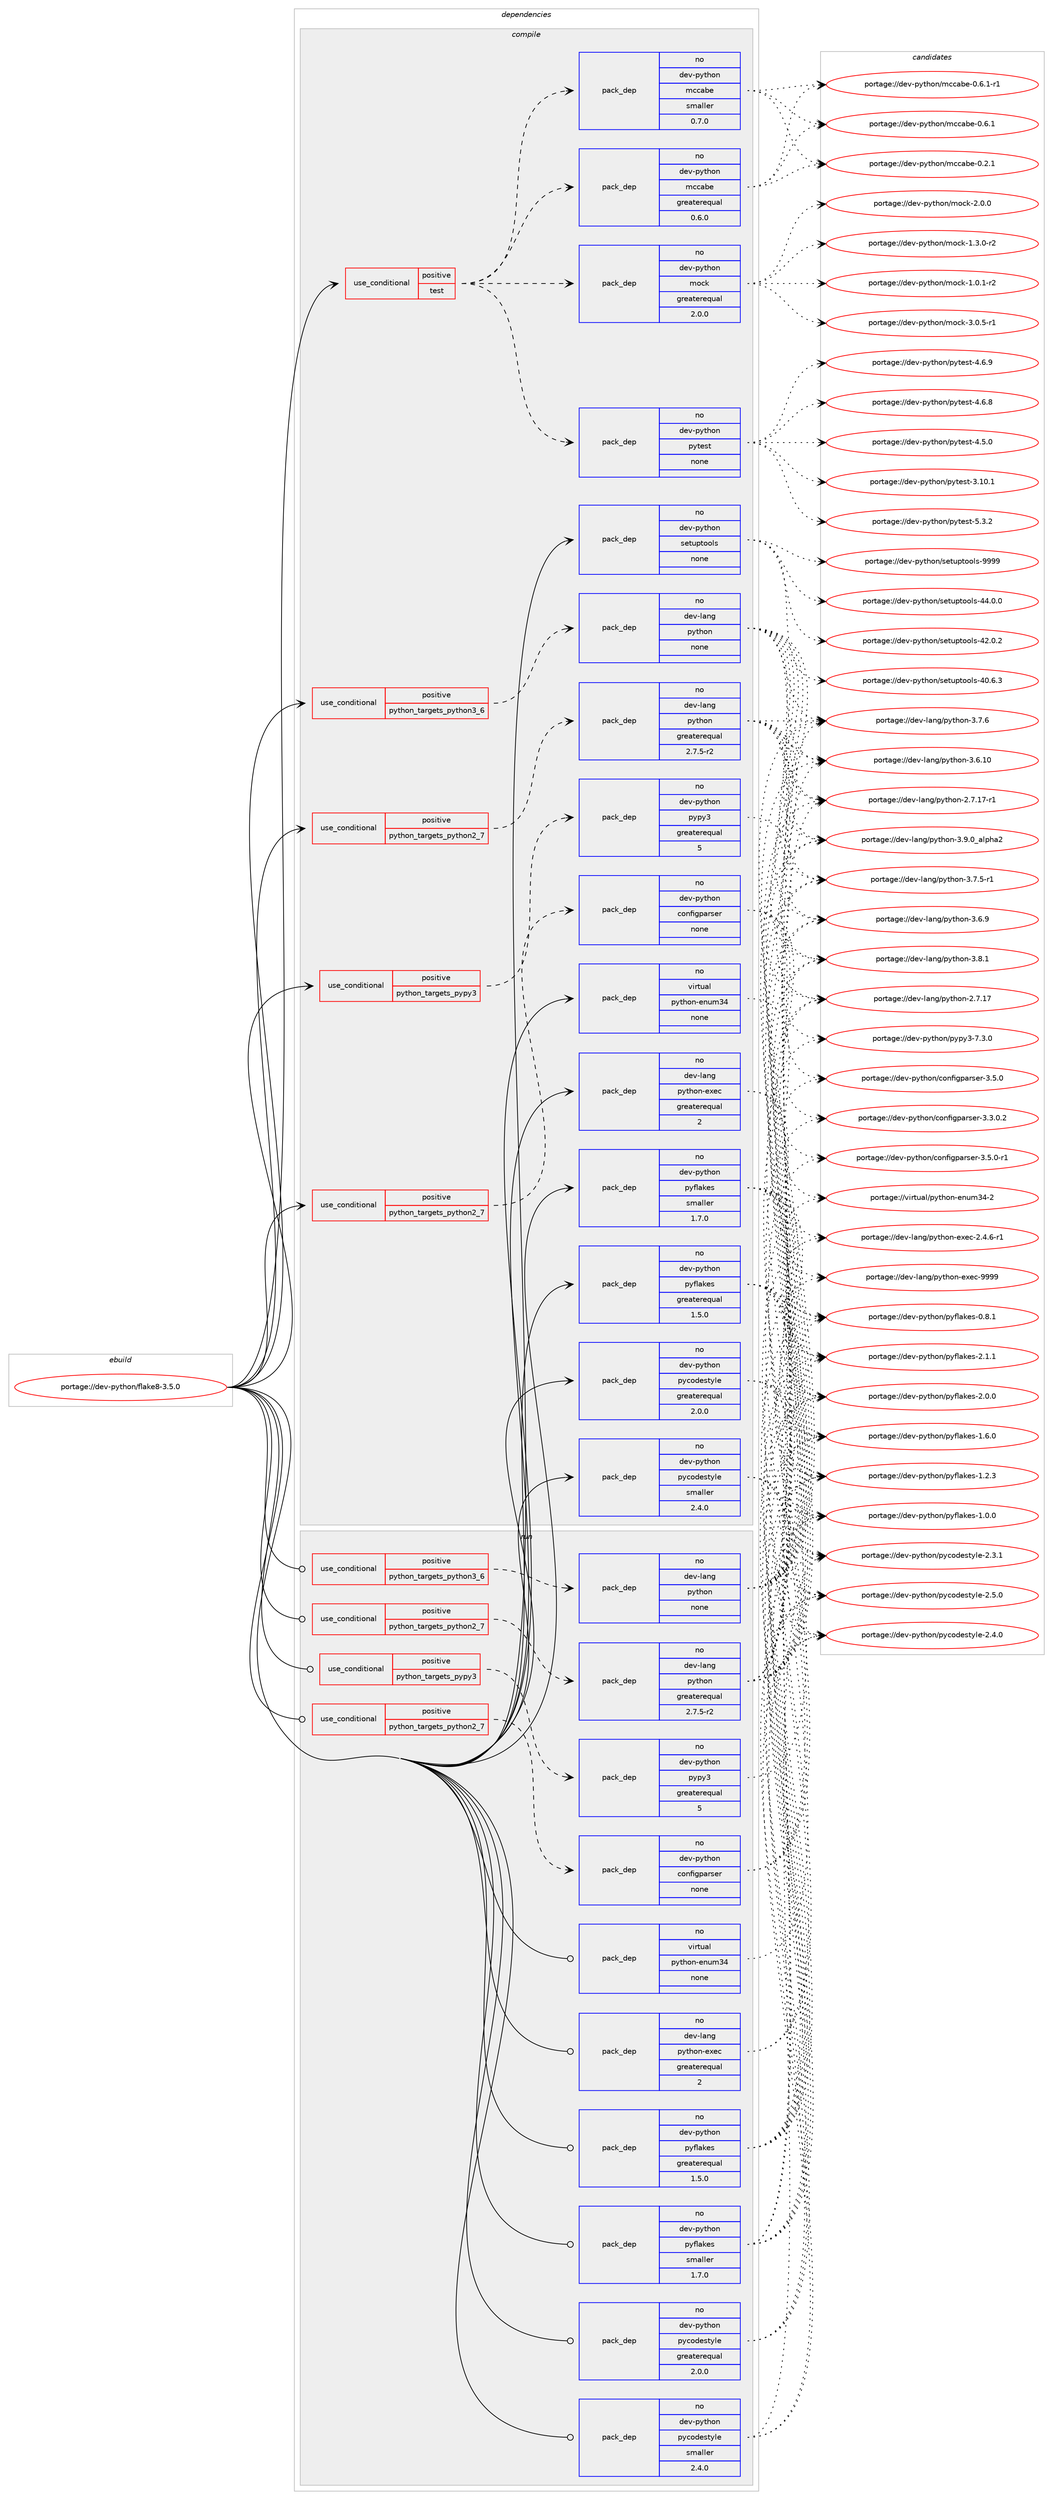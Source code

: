 digraph prolog {

# *************
# Graph options
# *************

newrank=true;
concentrate=true;
compound=true;
graph [rankdir=LR,fontname=Helvetica,fontsize=10,ranksep=1.5];#, ranksep=2.5, nodesep=0.2];
edge  [arrowhead=vee];
node  [fontname=Helvetica,fontsize=10];

# **********
# The ebuild
# **********

subgraph cluster_leftcol {
color=gray;
label=<<i>ebuild</i>>;
id [label="portage://dev-python/flake8-3.5.0", color=red, width=4, href="../dev-python/flake8-3.5.0.svg"];
}

# ****************
# The dependencies
# ****************

subgraph cluster_midcol {
color=gray;
label=<<i>dependencies</i>>;
subgraph cluster_compile {
fillcolor="#eeeeee";
style=filled;
label=<<i>compile</i>>;
subgraph cond116016 {
dependency461377 [label=<<TABLE BORDER="0" CELLBORDER="1" CELLSPACING="0" CELLPADDING="4"><TR><TD ROWSPAN="3" CELLPADDING="10">use_conditional</TD></TR><TR><TD>positive</TD></TR><TR><TD>python_targets_pypy3</TD></TR></TABLE>>, shape=none, color=red];
subgraph pack340371 {
dependency461378 [label=<<TABLE BORDER="0" CELLBORDER="1" CELLSPACING="0" CELLPADDING="4" WIDTH="220"><TR><TD ROWSPAN="6" CELLPADDING="30">pack_dep</TD></TR><TR><TD WIDTH="110">no</TD></TR><TR><TD>dev-python</TD></TR><TR><TD>pypy3</TD></TR><TR><TD>greaterequal</TD></TR><TR><TD>5</TD></TR></TABLE>>, shape=none, color=blue];
}
dependency461377:e -> dependency461378:w [weight=20,style="dashed",arrowhead="vee"];
}
id:e -> dependency461377:w [weight=20,style="solid",arrowhead="vee"];
subgraph cond116017 {
dependency461379 [label=<<TABLE BORDER="0" CELLBORDER="1" CELLSPACING="0" CELLPADDING="4"><TR><TD ROWSPAN="3" CELLPADDING="10">use_conditional</TD></TR><TR><TD>positive</TD></TR><TR><TD>python_targets_python2_7</TD></TR></TABLE>>, shape=none, color=red];
subgraph pack340372 {
dependency461380 [label=<<TABLE BORDER="0" CELLBORDER="1" CELLSPACING="0" CELLPADDING="4" WIDTH="220"><TR><TD ROWSPAN="6" CELLPADDING="30">pack_dep</TD></TR><TR><TD WIDTH="110">no</TD></TR><TR><TD>dev-lang</TD></TR><TR><TD>python</TD></TR><TR><TD>greaterequal</TD></TR><TR><TD>2.7.5-r2</TD></TR></TABLE>>, shape=none, color=blue];
}
dependency461379:e -> dependency461380:w [weight=20,style="dashed",arrowhead="vee"];
}
id:e -> dependency461379:w [weight=20,style="solid",arrowhead="vee"];
subgraph cond116018 {
dependency461381 [label=<<TABLE BORDER="0" CELLBORDER="1" CELLSPACING="0" CELLPADDING="4"><TR><TD ROWSPAN="3" CELLPADDING="10">use_conditional</TD></TR><TR><TD>positive</TD></TR><TR><TD>python_targets_python2_7</TD></TR></TABLE>>, shape=none, color=red];
subgraph pack340373 {
dependency461382 [label=<<TABLE BORDER="0" CELLBORDER="1" CELLSPACING="0" CELLPADDING="4" WIDTH="220"><TR><TD ROWSPAN="6" CELLPADDING="30">pack_dep</TD></TR><TR><TD WIDTH="110">no</TD></TR><TR><TD>dev-python</TD></TR><TR><TD>configparser</TD></TR><TR><TD>none</TD></TR><TR><TD></TD></TR></TABLE>>, shape=none, color=blue];
}
dependency461381:e -> dependency461382:w [weight=20,style="dashed",arrowhead="vee"];
}
id:e -> dependency461381:w [weight=20,style="solid",arrowhead="vee"];
subgraph cond116019 {
dependency461383 [label=<<TABLE BORDER="0" CELLBORDER="1" CELLSPACING="0" CELLPADDING="4"><TR><TD ROWSPAN="3" CELLPADDING="10">use_conditional</TD></TR><TR><TD>positive</TD></TR><TR><TD>python_targets_python3_6</TD></TR></TABLE>>, shape=none, color=red];
subgraph pack340374 {
dependency461384 [label=<<TABLE BORDER="0" CELLBORDER="1" CELLSPACING="0" CELLPADDING="4" WIDTH="220"><TR><TD ROWSPAN="6" CELLPADDING="30">pack_dep</TD></TR><TR><TD WIDTH="110">no</TD></TR><TR><TD>dev-lang</TD></TR><TR><TD>python</TD></TR><TR><TD>none</TD></TR><TR><TD></TD></TR></TABLE>>, shape=none, color=blue];
}
dependency461383:e -> dependency461384:w [weight=20,style="dashed",arrowhead="vee"];
}
id:e -> dependency461383:w [weight=20,style="solid",arrowhead="vee"];
subgraph cond116020 {
dependency461385 [label=<<TABLE BORDER="0" CELLBORDER="1" CELLSPACING="0" CELLPADDING="4"><TR><TD ROWSPAN="3" CELLPADDING="10">use_conditional</TD></TR><TR><TD>positive</TD></TR><TR><TD>test</TD></TR></TABLE>>, shape=none, color=red];
subgraph pack340375 {
dependency461386 [label=<<TABLE BORDER="0" CELLBORDER="1" CELLSPACING="0" CELLPADDING="4" WIDTH="220"><TR><TD ROWSPAN="6" CELLPADDING="30">pack_dep</TD></TR><TR><TD WIDTH="110">no</TD></TR><TR><TD>dev-python</TD></TR><TR><TD>mccabe</TD></TR><TR><TD>greaterequal</TD></TR><TR><TD>0.6.0</TD></TR></TABLE>>, shape=none, color=blue];
}
dependency461385:e -> dependency461386:w [weight=20,style="dashed",arrowhead="vee"];
subgraph pack340376 {
dependency461387 [label=<<TABLE BORDER="0" CELLBORDER="1" CELLSPACING="0" CELLPADDING="4" WIDTH="220"><TR><TD ROWSPAN="6" CELLPADDING="30">pack_dep</TD></TR><TR><TD WIDTH="110">no</TD></TR><TR><TD>dev-python</TD></TR><TR><TD>mccabe</TD></TR><TR><TD>smaller</TD></TR><TR><TD>0.7.0</TD></TR></TABLE>>, shape=none, color=blue];
}
dependency461385:e -> dependency461387:w [weight=20,style="dashed",arrowhead="vee"];
subgraph pack340377 {
dependency461388 [label=<<TABLE BORDER="0" CELLBORDER="1" CELLSPACING="0" CELLPADDING="4" WIDTH="220"><TR><TD ROWSPAN="6" CELLPADDING="30">pack_dep</TD></TR><TR><TD WIDTH="110">no</TD></TR><TR><TD>dev-python</TD></TR><TR><TD>pytest</TD></TR><TR><TD>none</TD></TR><TR><TD></TD></TR></TABLE>>, shape=none, color=blue];
}
dependency461385:e -> dependency461388:w [weight=20,style="dashed",arrowhead="vee"];
subgraph pack340378 {
dependency461389 [label=<<TABLE BORDER="0" CELLBORDER="1" CELLSPACING="0" CELLPADDING="4" WIDTH="220"><TR><TD ROWSPAN="6" CELLPADDING="30">pack_dep</TD></TR><TR><TD WIDTH="110">no</TD></TR><TR><TD>dev-python</TD></TR><TR><TD>mock</TD></TR><TR><TD>greaterequal</TD></TR><TR><TD>2.0.0</TD></TR></TABLE>>, shape=none, color=blue];
}
dependency461385:e -> dependency461389:w [weight=20,style="dashed",arrowhead="vee"];
}
id:e -> dependency461385:w [weight=20,style="solid",arrowhead="vee"];
subgraph pack340379 {
dependency461390 [label=<<TABLE BORDER="0" CELLBORDER="1" CELLSPACING="0" CELLPADDING="4" WIDTH="220"><TR><TD ROWSPAN="6" CELLPADDING="30">pack_dep</TD></TR><TR><TD WIDTH="110">no</TD></TR><TR><TD>dev-lang</TD></TR><TR><TD>python-exec</TD></TR><TR><TD>greaterequal</TD></TR><TR><TD>2</TD></TR></TABLE>>, shape=none, color=blue];
}
id:e -> dependency461390:w [weight=20,style="solid",arrowhead="vee"];
subgraph pack340380 {
dependency461391 [label=<<TABLE BORDER="0" CELLBORDER="1" CELLSPACING="0" CELLPADDING="4" WIDTH="220"><TR><TD ROWSPAN="6" CELLPADDING="30">pack_dep</TD></TR><TR><TD WIDTH="110">no</TD></TR><TR><TD>dev-python</TD></TR><TR><TD>pycodestyle</TD></TR><TR><TD>greaterequal</TD></TR><TR><TD>2.0.0</TD></TR></TABLE>>, shape=none, color=blue];
}
id:e -> dependency461391:w [weight=20,style="solid",arrowhead="vee"];
subgraph pack340381 {
dependency461392 [label=<<TABLE BORDER="0" CELLBORDER="1" CELLSPACING="0" CELLPADDING="4" WIDTH="220"><TR><TD ROWSPAN="6" CELLPADDING="30">pack_dep</TD></TR><TR><TD WIDTH="110">no</TD></TR><TR><TD>dev-python</TD></TR><TR><TD>pycodestyle</TD></TR><TR><TD>smaller</TD></TR><TR><TD>2.4.0</TD></TR></TABLE>>, shape=none, color=blue];
}
id:e -> dependency461392:w [weight=20,style="solid",arrowhead="vee"];
subgraph pack340382 {
dependency461393 [label=<<TABLE BORDER="0" CELLBORDER="1" CELLSPACING="0" CELLPADDING="4" WIDTH="220"><TR><TD ROWSPAN="6" CELLPADDING="30">pack_dep</TD></TR><TR><TD WIDTH="110">no</TD></TR><TR><TD>dev-python</TD></TR><TR><TD>pyflakes</TD></TR><TR><TD>greaterequal</TD></TR><TR><TD>1.5.0</TD></TR></TABLE>>, shape=none, color=blue];
}
id:e -> dependency461393:w [weight=20,style="solid",arrowhead="vee"];
subgraph pack340383 {
dependency461394 [label=<<TABLE BORDER="0" CELLBORDER="1" CELLSPACING="0" CELLPADDING="4" WIDTH="220"><TR><TD ROWSPAN="6" CELLPADDING="30">pack_dep</TD></TR><TR><TD WIDTH="110">no</TD></TR><TR><TD>dev-python</TD></TR><TR><TD>pyflakes</TD></TR><TR><TD>smaller</TD></TR><TR><TD>1.7.0</TD></TR></TABLE>>, shape=none, color=blue];
}
id:e -> dependency461394:w [weight=20,style="solid",arrowhead="vee"];
subgraph pack340384 {
dependency461395 [label=<<TABLE BORDER="0" CELLBORDER="1" CELLSPACING="0" CELLPADDING="4" WIDTH="220"><TR><TD ROWSPAN="6" CELLPADDING="30">pack_dep</TD></TR><TR><TD WIDTH="110">no</TD></TR><TR><TD>dev-python</TD></TR><TR><TD>setuptools</TD></TR><TR><TD>none</TD></TR><TR><TD></TD></TR></TABLE>>, shape=none, color=blue];
}
id:e -> dependency461395:w [weight=20,style="solid",arrowhead="vee"];
subgraph pack340385 {
dependency461396 [label=<<TABLE BORDER="0" CELLBORDER="1" CELLSPACING="0" CELLPADDING="4" WIDTH="220"><TR><TD ROWSPAN="6" CELLPADDING="30">pack_dep</TD></TR><TR><TD WIDTH="110">no</TD></TR><TR><TD>virtual</TD></TR><TR><TD>python-enum34</TD></TR><TR><TD>none</TD></TR><TR><TD></TD></TR></TABLE>>, shape=none, color=blue];
}
id:e -> dependency461396:w [weight=20,style="solid",arrowhead="vee"];
}
subgraph cluster_compileandrun {
fillcolor="#eeeeee";
style=filled;
label=<<i>compile and run</i>>;
}
subgraph cluster_run {
fillcolor="#eeeeee";
style=filled;
label=<<i>run</i>>;
subgraph cond116021 {
dependency461397 [label=<<TABLE BORDER="0" CELLBORDER="1" CELLSPACING="0" CELLPADDING="4"><TR><TD ROWSPAN="3" CELLPADDING="10">use_conditional</TD></TR><TR><TD>positive</TD></TR><TR><TD>python_targets_pypy3</TD></TR></TABLE>>, shape=none, color=red];
subgraph pack340386 {
dependency461398 [label=<<TABLE BORDER="0" CELLBORDER="1" CELLSPACING="0" CELLPADDING="4" WIDTH="220"><TR><TD ROWSPAN="6" CELLPADDING="30">pack_dep</TD></TR><TR><TD WIDTH="110">no</TD></TR><TR><TD>dev-python</TD></TR><TR><TD>pypy3</TD></TR><TR><TD>greaterequal</TD></TR><TR><TD>5</TD></TR></TABLE>>, shape=none, color=blue];
}
dependency461397:e -> dependency461398:w [weight=20,style="dashed",arrowhead="vee"];
}
id:e -> dependency461397:w [weight=20,style="solid",arrowhead="odot"];
subgraph cond116022 {
dependency461399 [label=<<TABLE BORDER="0" CELLBORDER="1" CELLSPACING="0" CELLPADDING="4"><TR><TD ROWSPAN="3" CELLPADDING="10">use_conditional</TD></TR><TR><TD>positive</TD></TR><TR><TD>python_targets_python2_7</TD></TR></TABLE>>, shape=none, color=red];
subgraph pack340387 {
dependency461400 [label=<<TABLE BORDER="0" CELLBORDER="1" CELLSPACING="0" CELLPADDING="4" WIDTH="220"><TR><TD ROWSPAN="6" CELLPADDING="30">pack_dep</TD></TR><TR><TD WIDTH="110">no</TD></TR><TR><TD>dev-lang</TD></TR><TR><TD>python</TD></TR><TR><TD>greaterequal</TD></TR><TR><TD>2.7.5-r2</TD></TR></TABLE>>, shape=none, color=blue];
}
dependency461399:e -> dependency461400:w [weight=20,style="dashed",arrowhead="vee"];
}
id:e -> dependency461399:w [weight=20,style="solid",arrowhead="odot"];
subgraph cond116023 {
dependency461401 [label=<<TABLE BORDER="0" CELLBORDER="1" CELLSPACING="0" CELLPADDING="4"><TR><TD ROWSPAN="3" CELLPADDING="10">use_conditional</TD></TR><TR><TD>positive</TD></TR><TR><TD>python_targets_python2_7</TD></TR></TABLE>>, shape=none, color=red];
subgraph pack340388 {
dependency461402 [label=<<TABLE BORDER="0" CELLBORDER="1" CELLSPACING="0" CELLPADDING="4" WIDTH="220"><TR><TD ROWSPAN="6" CELLPADDING="30">pack_dep</TD></TR><TR><TD WIDTH="110">no</TD></TR><TR><TD>dev-python</TD></TR><TR><TD>configparser</TD></TR><TR><TD>none</TD></TR><TR><TD></TD></TR></TABLE>>, shape=none, color=blue];
}
dependency461401:e -> dependency461402:w [weight=20,style="dashed",arrowhead="vee"];
}
id:e -> dependency461401:w [weight=20,style="solid",arrowhead="odot"];
subgraph cond116024 {
dependency461403 [label=<<TABLE BORDER="0" CELLBORDER="1" CELLSPACING="0" CELLPADDING="4"><TR><TD ROWSPAN="3" CELLPADDING="10">use_conditional</TD></TR><TR><TD>positive</TD></TR><TR><TD>python_targets_python3_6</TD></TR></TABLE>>, shape=none, color=red];
subgraph pack340389 {
dependency461404 [label=<<TABLE BORDER="0" CELLBORDER="1" CELLSPACING="0" CELLPADDING="4" WIDTH="220"><TR><TD ROWSPAN="6" CELLPADDING="30">pack_dep</TD></TR><TR><TD WIDTH="110">no</TD></TR><TR><TD>dev-lang</TD></TR><TR><TD>python</TD></TR><TR><TD>none</TD></TR><TR><TD></TD></TR></TABLE>>, shape=none, color=blue];
}
dependency461403:e -> dependency461404:w [weight=20,style="dashed",arrowhead="vee"];
}
id:e -> dependency461403:w [weight=20,style="solid",arrowhead="odot"];
subgraph pack340390 {
dependency461405 [label=<<TABLE BORDER="0" CELLBORDER="1" CELLSPACING="0" CELLPADDING="4" WIDTH="220"><TR><TD ROWSPAN="6" CELLPADDING="30">pack_dep</TD></TR><TR><TD WIDTH="110">no</TD></TR><TR><TD>dev-lang</TD></TR><TR><TD>python-exec</TD></TR><TR><TD>greaterequal</TD></TR><TR><TD>2</TD></TR></TABLE>>, shape=none, color=blue];
}
id:e -> dependency461405:w [weight=20,style="solid",arrowhead="odot"];
subgraph pack340391 {
dependency461406 [label=<<TABLE BORDER="0" CELLBORDER="1" CELLSPACING="0" CELLPADDING="4" WIDTH="220"><TR><TD ROWSPAN="6" CELLPADDING="30">pack_dep</TD></TR><TR><TD WIDTH="110">no</TD></TR><TR><TD>dev-python</TD></TR><TR><TD>pycodestyle</TD></TR><TR><TD>greaterequal</TD></TR><TR><TD>2.0.0</TD></TR></TABLE>>, shape=none, color=blue];
}
id:e -> dependency461406:w [weight=20,style="solid",arrowhead="odot"];
subgraph pack340392 {
dependency461407 [label=<<TABLE BORDER="0" CELLBORDER="1" CELLSPACING="0" CELLPADDING="4" WIDTH="220"><TR><TD ROWSPAN="6" CELLPADDING="30">pack_dep</TD></TR><TR><TD WIDTH="110">no</TD></TR><TR><TD>dev-python</TD></TR><TR><TD>pycodestyle</TD></TR><TR><TD>smaller</TD></TR><TR><TD>2.4.0</TD></TR></TABLE>>, shape=none, color=blue];
}
id:e -> dependency461407:w [weight=20,style="solid",arrowhead="odot"];
subgraph pack340393 {
dependency461408 [label=<<TABLE BORDER="0" CELLBORDER="1" CELLSPACING="0" CELLPADDING="4" WIDTH="220"><TR><TD ROWSPAN="6" CELLPADDING="30">pack_dep</TD></TR><TR><TD WIDTH="110">no</TD></TR><TR><TD>dev-python</TD></TR><TR><TD>pyflakes</TD></TR><TR><TD>greaterequal</TD></TR><TR><TD>1.5.0</TD></TR></TABLE>>, shape=none, color=blue];
}
id:e -> dependency461408:w [weight=20,style="solid",arrowhead="odot"];
subgraph pack340394 {
dependency461409 [label=<<TABLE BORDER="0" CELLBORDER="1" CELLSPACING="0" CELLPADDING="4" WIDTH="220"><TR><TD ROWSPAN="6" CELLPADDING="30">pack_dep</TD></TR><TR><TD WIDTH="110">no</TD></TR><TR><TD>dev-python</TD></TR><TR><TD>pyflakes</TD></TR><TR><TD>smaller</TD></TR><TR><TD>1.7.0</TD></TR></TABLE>>, shape=none, color=blue];
}
id:e -> dependency461409:w [weight=20,style="solid",arrowhead="odot"];
subgraph pack340395 {
dependency461410 [label=<<TABLE BORDER="0" CELLBORDER="1" CELLSPACING="0" CELLPADDING="4" WIDTH="220"><TR><TD ROWSPAN="6" CELLPADDING="30">pack_dep</TD></TR><TR><TD WIDTH="110">no</TD></TR><TR><TD>virtual</TD></TR><TR><TD>python-enum34</TD></TR><TR><TD>none</TD></TR><TR><TD></TD></TR></TABLE>>, shape=none, color=blue];
}
id:e -> dependency461410:w [weight=20,style="solid",arrowhead="odot"];
}
}

# **************
# The candidates
# **************

subgraph cluster_choices {
rank=same;
color=gray;
label=<<i>candidates</i>>;

subgraph choice340371 {
color=black;
nodesep=1;
choice100101118451121211161041111104711212111212151455546514648 [label="portage://dev-python/pypy3-7.3.0", color=red, width=4,href="../dev-python/pypy3-7.3.0.svg"];
dependency461378:e -> choice100101118451121211161041111104711212111212151455546514648:w [style=dotted,weight="100"];
}
subgraph choice340372 {
color=black;
nodesep=1;
choice10010111845108971101034711212111610411111045514657464895971081121049750 [label="portage://dev-lang/python-3.9.0_alpha2", color=red, width=4,href="../dev-lang/python-3.9.0_alpha2.svg"];
choice100101118451089711010347112121116104111110455146564649 [label="portage://dev-lang/python-3.8.1", color=red, width=4,href="../dev-lang/python-3.8.1.svg"];
choice100101118451089711010347112121116104111110455146554654 [label="portage://dev-lang/python-3.7.6", color=red, width=4,href="../dev-lang/python-3.7.6.svg"];
choice1001011184510897110103471121211161041111104551465546534511449 [label="portage://dev-lang/python-3.7.5-r1", color=red, width=4,href="../dev-lang/python-3.7.5-r1.svg"];
choice100101118451089711010347112121116104111110455146544657 [label="portage://dev-lang/python-3.6.9", color=red, width=4,href="../dev-lang/python-3.6.9.svg"];
choice10010111845108971101034711212111610411111045514654464948 [label="portage://dev-lang/python-3.6.10", color=red, width=4,href="../dev-lang/python-3.6.10.svg"];
choice100101118451089711010347112121116104111110455046554649554511449 [label="portage://dev-lang/python-2.7.17-r1", color=red, width=4,href="../dev-lang/python-2.7.17-r1.svg"];
choice10010111845108971101034711212111610411111045504655464955 [label="portage://dev-lang/python-2.7.17", color=red, width=4,href="../dev-lang/python-2.7.17.svg"];
dependency461380:e -> choice10010111845108971101034711212111610411111045514657464895971081121049750:w [style=dotted,weight="100"];
dependency461380:e -> choice100101118451089711010347112121116104111110455146564649:w [style=dotted,weight="100"];
dependency461380:e -> choice100101118451089711010347112121116104111110455146554654:w [style=dotted,weight="100"];
dependency461380:e -> choice1001011184510897110103471121211161041111104551465546534511449:w [style=dotted,weight="100"];
dependency461380:e -> choice100101118451089711010347112121116104111110455146544657:w [style=dotted,weight="100"];
dependency461380:e -> choice10010111845108971101034711212111610411111045514654464948:w [style=dotted,weight="100"];
dependency461380:e -> choice100101118451089711010347112121116104111110455046554649554511449:w [style=dotted,weight="100"];
dependency461380:e -> choice10010111845108971101034711212111610411111045504655464955:w [style=dotted,weight="100"];
}
subgraph choice340373 {
color=black;
nodesep=1;
choice100101118451121211161041111104799111110102105103112971141151011144551465346484511449 [label="portage://dev-python/configparser-3.5.0-r1", color=red, width=4,href="../dev-python/configparser-3.5.0-r1.svg"];
choice10010111845112121116104111110479911111010210510311297114115101114455146534648 [label="portage://dev-python/configparser-3.5.0", color=red, width=4,href="../dev-python/configparser-3.5.0.svg"];
choice100101118451121211161041111104799111110102105103112971141151011144551465146484650 [label="portage://dev-python/configparser-3.3.0.2", color=red, width=4,href="../dev-python/configparser-3.3.0.2.svg"];
dependency461382:e -> choice100101118451121211161041111104799111110102105103112971141151011144551465346484511449:w [style=dotted,weight="100"];
dependency461382:e -> choice10010111845112121116104111110479911111010210510311297114115101114455146534648:w [style=dotted,weight="100"];
dependency461382:e -> choice100101118451121211161041111104799111110102105103112971141151011144551465146484650:w [style=dotted,weight="100"];
}
subgraph choice340374 {
color=black;
nodesep=1;
choice10010111845108971101034711212111610411111045514657464895971081121049750 [label="portage://dev-lang/python-3.9.0_alpha2", color=red, width=4,href="../dev-lang/python-3.9.0_alpha2.svg"];
choice100101118451089711010347112121116104111110455146564649 [label="portage://dev-lang/python-3.8.1", color=red, width=4,href="../dev-lang/python-3.8.1.svg"];
choice100101118451089711010347112121116104111110455146554654 [label="portage://dev-lang/python-3.7.6", color=red, width=4,href="../dev-lang/python-3.7.6.svg"];
choice1001011184510897110103471121211161041111104551465546534511449 [label="portage://dev-lang/python-3.7.5-r1", color=red, width=4,href="../dev-lang/python-3.7.5-r1.svg"];
choice100101118451089711010347112121116104111110455146544657 [label="portage://dev-lang/python-3.6.9", color=red, width=4,href="../dev-lang/python-3.6.9.svg"];
choice10010111845108971101034711212111610411111045514654464948 [label="portage://dev-lang/python-3.6.10", color=red, width=4,href="../dev-lang/python-3.6.10.svg"];
choice100101118451089711010347112121116104111110455046554649554511449 [label="portage://dev-lang/python-2.7.17-r1", color=red, width=4,href="../dev-lang/python-2.7.17-r1.svg"];
choice10010111845108971101034711212111610411111045504655464955 [label="portage://dev-lang/python-2.7.17", color=red, width=4,href="../dev-lang/python-2.7.17.svg"];
dependency461384:e -> choice10010111845108971101034711212111610411111045514657464895971081121049750:w [style=dotted,weight="100"];
dependency461384:e -> choice100101118451089711010347112121116104111110455146564649:w [style=dotted,weight="100"];
dependency461384:e -> choice100101118451089711010347112121116104111110455146554654:w [style=dotted,weight="100"];
dependency461384:e -> choice1001011184510897110103471121211161041111104551465546534511449:w [style=dotted,weight="100"];
dependency461384:e -> choice100101118451089711010347112121116104111110455146544657:w [style=dotted,weight="100"];
dependency461384:e -> choice10010111845108971101034711212111610411111045514654464948:w [style=dotted,weight="100"];
dependency461384:e -> choice100101118451089711010347112121116104111110455046554649554511449:w [style=dotted,weight="100"];
dependency461384:e -> choice10010111845108971101034711212111610411111045504655464955:w [style=dotted,weight="100"];
}
subgraph choice340375 {
color=black;
nodesep=1;
choice1001011184511212111610411111047109999997981014548465446494511449 [label="portage://dev-python/mccabe-0.6.1-r1", color=red, width=4,href="../dev-python/mccabe-0.6.1-r1.svg"];
choice100101118451121211161041111104710999999798101454846544649 [label="portage://dev-python/mccabe-0.6.1", color=red, width=4,href="../dev-python/mccabe-0.6.1.svg"];
choice100101118451121211161041111104710999999798101454846504649 [label="portage://dev-python/mccabe-0.2.1", color=red, width=4,href="../dev-python/mccabe-0.2.1.svg"];
dependency461386:e -> choice1001011184511212111610411111047109999997981014548465446494511449:w [style=dotted,weight="100"];
dependency461386:e -> choice100101118451121211161041111104710999999798101454846544649:w [style=dotted,weight="100"];
dependency461386:e -> choice100101118451121211161041111104710999999798101454846504649:w [style=dotted,weight="100"];
}
subgraph choice340376 {
color=black;
nodesep=1;
choice1001011184511212111610411111047109999997981014548465446494511449 [label="portage://dev-python/mccabe-0.6.1-r1", color=red, width=4,href="../dev-python/mccabe-0.6.1-r1.svg"];
choice100101118451121211161041111104710999999798101454846544649 [label="portage://dev-python/mccabe-0.6.1", color=red, width=4,href="../dev-python/mccabe-0.6.1.svg"];
choice100101118451121211161041111104710999999798101454846504649 [label="portage://dev-python/mccabe-0.2.1", color=red, width=4,href="../dev-python/mccabe-0.2.1.svg"];
dependency461387:e -> choice1001011184511212111610411111047109999997981014548465446494511449:w [style=dotted,weight="100"];
dependency461387:e -> choice100101118451121211161041111104710999999798101454846544649:w [style=dotted,weight="100"];
dependency461387:e -> choice100101118451121211161041111104710999999798101454846504649:w [style=dotted,weight="100"];
}
subgraph choice340377 {
color=black;
nodesep=1;
choice1001011184511212111610411111047112121116101115116455346514650 [label="portage://dev-python/pytest-5.3.2", color=red, width=4,href="../dev-python/pytest-5.3.2.svg"];
choice1001011184511212111610411111047112121116101115116455246544657 [label="portage://dev-python/pytest-4.6.9", color=red, width=4,href="../dev-python/pytest-4.6.9.svg"];
choice1001011184511212111610411111047112121116101115116455246544656 [label="portage://dev-python/pytest-4.6.8", color=red, width=4,href="../dev-python/pytest-4.6.8.svg"];
choice1001011184511212111610411111047112121116101115116455246534648 [label="portage://dev-python/pytest-4.5.0", color=red, width=4,href="../dev-python/pytest-4.5.0.svg"];
choice100101118451121211161041111104711212111610111511645514649484649 [label="portage://dev-python/pytest-3.10.1", color=red, width=4,href="../dev-python/pytest-3.10.1.svg"];
dependency461388:e -> choice1001011184511212111610411111047112121116101115116455346514650:w [style=dotted,weight="100"];
dependency461388:e -> choice1001011184511212111610411111047112121116101115116455246544657:w [style=dotted,weight="100"];
dependency461388:e -> choice1001011184511212111610411111047112121116101115116455246544656:w [style=dotted,weight="100"];
dependency461388:e -> choice1001011184511212111610411111047112121116101115116455246534648:w [style=dotted,weight="100"];
dependency461388:e -> choice100101118451121211161041111104711212111610111511645514649484649:w [style=dotted,weight="100"];
}
subgraph choice340378 {
color=black;
nodesep=1;
choice1001011184511212111610411111047109111991074551464846534511449 [label="portage://dev-python/mock-3.0.5-r1", color=red, width=4,href="../dev-python/mock-3.0.5-r1.svg"];
choice100101118451121211161041111104710911199107455046484648 [label="portage://dev-python/mock-2.0.0", color=red, width=4,href="../dev-python/mock-2.0.0.svg"];
choice1001011184511212111610411111047109111991074549465146484511450 [label="portage://dev-python/mock-1.3.0-r2", color=red, width=4,href="../dev-python/mock-1.3.0-r2.svg"];
choice1001011184511212111610411111047109111991074549464846494511450 [label="portage://dev-python/mock-1.0.1-r2", color=red, width=4,href="../dev-python/mock-1.0.1-r2.svg"];
dependency461389:e -> choice1001011184511212111610411111047109111991074551464846534511449:w [style=dotted,weight="100"];
dependency461389:e -> choice100101118451121211161041111104710911199107455046484648:w [style=dotted,weight="100"];
dependency461389:e -> choice1001011184511212111610411111047109111991074549465146484511450:w [style=dotted,weight="100"];
dependency461389:e -> choice1001011184511212111610411111047109111991074549464846494511450:w [style=dotted,weight="100"];
}
subgraph choice340379 {
color=black;
nodesep=1;
choice10010111845108971101034711212111610411111045101120101994557575757 [label="portage://dev-lang/python-exec-9999", color=red, width=4,href="../dev-lang/python-exec-9999.svg"];
choice10010111845108971101034711212111610411111045101120101994550465246544511449 [label="portage://dev-lang/python-exec-2.4.6-r1", color=red, width=4,href="../dev-lang/python-exec-2.4.6-r1.svg"];
dependency461390:e -> choice10010111845108971101034711212111610411111045101120101994557575757:w [style=dotted,weight="100"];
dependency461390:e -> choice10010111845108971101034711212111610411111045101120101994550465246544511449:w [style=dotted,weight="100"];
}
subgraph choice340380 {
color=black;
nodesep=1;
choice100101118451121211161041111104711212199111100101115116121108101455046534648 [label="portage://dev-python/pycodestyle-2.5.0", color=red, width=4,href="../dev-python/pycodestyle-2.5.0.svg"];
choice100101118451121211161041111104711212199111100101115116121108101455046524648 [label="portage://dev-python/pycodestyle-2.4.0", color=red, width=4,href="../dev-python/pycodestyle-2.4.0.svg"];
choice100101118451121211161041111104711212199111100101115116121108101455046514649 [label="portage://dev-python/pycodestyle-2.3.1", color=red, width=4,href="../dev-python/pycodestyle-2.3.1.svg"];
dependency461391:e -> choice100101118451121211161041111104711212199111100101115116121108101455046534648:w [style=dotted,weight="100"];
dependency461391:e -> choice100101118451121211161041111104711212199111100101115116121108101455046524648:w [style=dotted,weight="100"];
dependency461391:e -> choice100101118451121211161041111104711212199111100101115116121108101455046514649:w [style=dotted,weight="100"];
}
subgraph choice340381 {
color=black;
nodesep=1;
choice100101118451121211161041111104711212199111100101115116121108101455046534648 [label="portage://dev-python/pycodestyle-2.5.0", color=red, width=4,href="../dev-python/pycodestyle-2.5.0.svg"];
choice100101118451121211161041111104711212199111100101115116121108101455046524648 [label="portage://dev-python/pycodestyle-2.4.0", color=red, width=4,href="../dev-python/pycodestyle-2.4.0.svg"];
choice100101118451121211161041111104711212199111100101115116121108101455046514649 [label="portage://dev-python/pycodestyle-2.3.1", color=red, width=4,href="../dev-python/pycodestyle-2.3.1.svg"];
dependency461392:e -> choice100101118451121211161041111104711212199111100101115116121108101455046534648:w [style=dotted,weight="100"];
dependency461392:e -> choice100101118451121211161041111104711212199111100101115116121108101455046524648:w [style=dotted,weight="100"];
dependency461392:e -> choice100101118451121211161041111104711212199111100101115116121108101455046514649:w [style=dotted,weight="100"];
}
subgraph choice340382 {
color=black;
nodesep=1;
choice100101118451121211161041111104711212110210897107101115455046494649 [label="portage://dev-python/pyflakes-2.1.1", color=red, width=4,href="../dev-python/pyflakes-2.1.1.svg"];
choice100101118451121211161041111104711212110210897107101115455046484648 [label="portage://dev-python/pyflakes-2.0.0", color=red, width=4,href="../dev-python/pyflakes-2.0.0.svg"];
choice100101118451121211161041111104711212110210897107101115454946544648 [label="portage://dev-python/pyflakes-1.6.0", color=red, width=4,href="../dev-python/pyflakes-1.6.0.svg"];
choice100101118451121211161041111104711212110210897107101115454946504651 [label="portage://dev-python/pyflakes-1.2.3", color=red, width=4,href="../dev-python/pyflakes-1.2.3.svg"];
choice100101118451121211161041111104711212110210897107101115454946484648 [label="portage://dev-python/pyflakes-1.0.0", color=red, width=4,href="../dev-python/pyflakes-1.0.0.svg"];
choice100101118451121211161041111104711212110210897107101115454846564649 [label="portage://dev-python/pyflakes-0.8.1", color=red, width=4,href="../dev-python/pyflakes-0.8.1.svg"];
dependency461393:e -> choice100101118451121211161041111104711212110210897107101115455046494649:w [style=dotted,weight="100"];
dependency461393:e -> choice100101118451121211161041111104711212110210897107101115455046484648:w [style=dotted,weight="100"];
dependency461393:e -> choice100101118451121211161041111104711212110210897107101115454946544648:w [style=dotted,weight="100"];
dependency461393:e -> choice100101118451121211161041111104711212110210897107101115454946504651:w [style=dotted,weight="100"];
dependency461393:e -> choice100101118451121211161041111104711212110210897107101115454946484648:w [style=dotted,weight="100"];
dependency461393:e -> choice100101118451121211161041111104711212110210897107101115454846564649:w [style=dotted,weight="100"];
}
subgraph choice340383 {
color=black;
nodesep=1;
choice100101118451121211161041111104711212110210897107101115455046494649 [label="portage://dev-python/pyflakes-2.1.1", color=red, width=4,href="../dev-python/pyflakes-2.1.1.svg"];
choice100101118451121211161041111104711212110210897107101115455046484648 [label="portage://dev-python/pyflakes-2.0.0", color=red, width=4,href="../dev-python/pyflakes-2.0.0.svg"];
choice100101118451121211161041111104711212110210897107101115454946544648 [label="portage://dev-python/pyflakes-1.6.0", color=red, width=4,href="../dev-python/pyflakes-1.6.0.svg"];
choice100101118451121211161041111104711212110210897107101115454946504651 [label="portage://dev-python/pyflakes-1.2.3", color=red, width=4,href="../dev-python/pyflakes-1.2.3.svg"];
choice100101118451121211161041111104711212110210897107101115454946484648 [label="portage://dev-python/pyflakes-1.0.0", color=red, width=4,href="../dev-python/pyflakes-1.0.0.svg"];
choice100101118451121211161041111104711212110210897107101115454846564649 [label="portage://dev-python/pyflakes-0.8.1", color=red, width=4,href="../dev-python/pyflakes-0.8.1.svg"];
dependency461394:e -> choice100101118451121211161041111104711212110210897107101115455046494649:w [style=dotted,weight="100"];
dependency461394:e -> choice100101118451121211161041111104711212110210897107101115455046484648:w [style=dotted,weight="100"];
dependency461394:e -> choice100101118451121211161041111104711212110210897107101115454946544648:w [style=dotted,weight="100"];
dependency461394:e -> choice100101118451121211161041111104711212110210897107101115454946504651:w [style=dotted,weight="100"];
dependency461394:e -> choice100101118451121211161041111104711212110210897107101115454946484648:w [style=dotted,weight="100"];
dependency461394:e -> choice100101118451121211161041111104711212110210897107101115454846564649:w [style=dotted,weight="100"];
}
subgraph choice340384 {
color=black;
nodesep=1;
choice10010111845112121116104111110471151011161171121161111111081154557575757 [label="portage://dev-python/setuptools-9999", color=red, width=4,href="../dev-python/setuptools-9999.svg"];
choice100101118451121211161041111104711510111611711211611111110811545525246484648 [label="portage://dev-python/setuptools-44.0.0", color=red, width=4,href="../dev-python/setuptools-44.0.0.svg"];
choice100101118451121211161041111104711510111611711211611111110811545525046484650 [label="portage://dev-python/setuptools-42.0.2", color=red, width=4,href="../dev-python/setuptools-42.0.2.svg"];
choice100101118451121211161041111104711510111611711211611111110811545524846544651 [label="portage://dev-python/setuptools-40.6.3", color=red, width=4,href="../dev-python/setuptools-40.6.3.svg"];
dependency461395:e -> choice10010111845112121116104111110471151011161171121161111111081154557575757:w [style=dotted,weight="100"];
dependency461395:e -> choice100101118451121211161041111104711510111611711211611111110811545525246484648:w [style=dotted,weight="100"];
dependency461395:e -> choice100101118451121211161041111104711510111611711211611111110811545525046484650:w [style=dotted,weight="100"];
dependency461395:e -> choice100101118451121211161041111104711510111611711211611111110811545524846544651:w [style=dotted,weight="100"];
}
subgraph choice340385 {
color=black;
nodesep=1;
choice11810511411611797108471121211161041111104510111011710951524550 [label="portage://virtual/python-enum34-2", color=red, width=4,href="../virtual/python-enum34-2.svg"];
dependency461396:e -> choice11810511411611797108471121211161041111104510111011710951524550:w [style=dotted,weight="100"];
}
subgraph choice340386 {
color=black;
nodesep=1;
choice100101118451121211161041111104711212111212151455546514648 [label="portage://dev-python/pypy3-7.3.0", color=red, width=4,href="../dev-python/pypy3-7.3.0.svg"];
dependency461398:e -> choice100101118451121211161041111104711212111212151455546514648:w [style=dotted,weight="100"];
}
subgraph choice340387 {
color=black;
nodesep=1;
choice10010111845108971101034711212111610411111045514657464895971081121049750 [label="portage://dev-lang/python-3.9.0_alpha2", color=red, width=4,href="../dev-lang/python-3.9.0_alpha2.svg"];
choice100101118451089711010347112121116104111110455146564649 [label="portage://dev-lang/python-3.8.1", color=red, width=4,href="../dev-lang/python-3.8.1.svg"];
choice100101118451089711010347112121116104111110455146554654 [label="portage://dev-lang/python-3.7.6", color=red, width=4,href="../dev-lang/python-3.7.6.svg"];
choice1001011184510897110103471121211161041111104551465546534511449 [label="portage://dev-lang/python-3.7.5-r1", color=red, width=4,href="../dev-lang/python-3.7.5-r1.svg"];
choice100101118451089711010347112121116104111110455146544657 [label="portage://dev-lang/python-3.6.9", color=red, width=4,href="../dev-lang/python-3.6.9.svg"];
choice10010111845108971101034711212111610411111045514654464948 [label="portage://dev-lang/python-3.6.10", color=red, width=4,href="../dev-lang/python-3.6.10.svg"];
choice100101118451089711010347112121116104111110455046554649554511449 [label="portage://dev-lang/python-2.7.17-r1", color=red, width=4,href="../dev-lang/python-2.7.17-r1.svg"];
choice10010111845108971101034711212111610411111045504655464955 [label="portage://dev-lang/python-2.7.17", color=red, width=4,href="../dev-lang/python-2.7.17.svg"];
dependency461400:e -> choice10010111845108971101034711212111610411111045514657464895971081121049750:w [style=dotted,weight="100"];
dependency461400:e -> choice100101118451089711010347112121116104111110455146564649:w [style=dotted,weight="100"];
dependency461400:e -> choice100101118451089711010347112121116104111110455146554654:w [style=dotted,weight="100"];
dependency461400:e -> choice1001011184510897110103471121211161041111104551465546534511449:w [style=dotted,weight="100"];
dependency461400:e -> choice100101118451089711010347112121116104111110455146544657:w [style=dotted,weight="100"];
dependency461400:e -> choice10010111845108971101034711212111610411111045514654464948:w [style=dotted,weight="100"];
dependency461400:e -> choice100101118451089711010347112121116104111110455046554649554511449:w [style=dotted,weight="100"];
dependency461400:e -> choice10010111845108971101034711212111610411111045504655464955:w [style=dotted,weight="100"];
}
subgraph choice340388 {
color=black;
nodesep=1;
choice100101118451121211161041111104799111110102105103112971141151011144551465346484511449 [label="portage://dev-python/configparser-3.5.0-r1", color=red, width=4,href="../dev-python/configparser-3.5.0-r1.svg"];
choice10010111845112121116104111110479911111010210510311297114115101114455146534648 [label="portage://dev-python/configparser-3.5.0", color=red, width=4,href="../dev-python/configparser-3.5.0.svg"];
choice100101118451121211161041111104799111110102105103112971141151011144551465146484650 [label="portage://dev-python/configparser-3.3.0.2", color=red, width=4,href="../dev-python/configparser-3.3.0.2.svg"];
dependency461402:e -> choice100101118451121211161041111104799111110102105103112971141151011144551465346484511449:w [style=dotted,weight="100"];
dependency461402:e -> choice10010111845112121116104111110479911111010210510311297114115101114455146534648:w [style=dotted,weight="100"];
dependency461402:e -> choice100101118451121211161041111104799111110102105103112971141151011144551465146484650:w [style=dotted,weight="100"];
}
subgraph choice340389 {
color=black;
nodesep=1;
choice10010111845108971101034711212111610411111045514657464895971081121049750 [label="portage://dev-lang/python-3.9.0_alpha2", color=red, width=4,href="../dev-lang/python-3.9.0_alpha2.svg"];
choice100101118451089711010347112121116104111110455146564649 [label="portage://dev-lang/python-3.8.1", color=red, width=4,href="../dev-lang/python-3.8.1.svg"];
choice100101118451089711010347112121116104111110455146554654 [label="portage://dev-lang/python-3.7.6", color=red, width=4,href="../dev-lang/python-3.7.6.svg"];
choice1001011184510897110103471121211161041111104551465546534511449 [label="portage://dev-lang/python-3.7.5-r1", color=red, width=4,href="../dev-lang/python-3.7.5-r1.svg"];
choice100101118451089711010347112121116104111110455146544657 [label="portage://dev-lang/python-3.6.9", color=red, width=4,href="../dev-lang/python-3.6.9.svg"];
choice10010111845108971101034711212111610411111045514654464948 [label="portage://dev-lang/python-3.6.10", color=red, width=4,href="../dev-lang/python-3.6.10.svg"];
choice100101118451089711010347112121116104111110455046554649554511449 [label="portage://dev-lang/python-2.7.17-r1", color=red, width=4,href="../dev-lang/python-2.7.17-r1.svg"];
choice10010111845108971101034711212111610411111045504655464955 [label="portage://dev-lang/python-2.7.17", color=red, width=4,href="../dev-lang/python-2.7.17.svg"];
dependency461404:e -> choice10010111845108971101034711212111610411111045514657464895971081121049750:w [style=dotted,weight="100"];
dependency461404:e -> choice100101118451089711010347112121116104111110455146564649:w [style=dotted,weight="100"];
dependency461404:e -> choice100101118451089711010347112121116104111110455146554654:w [style=dotted,weight="100"];
dependency461404:e -> choice1001011184510897110103471121211161041111104551465546534511449:w [style=dotted,weight="100"];
dependency461404:e -> choice100101118451089711010347112121116104111110455146544657:w [style=dotted,weight="100"];
dependency461404:e -> choice10010111845108971101034711212111610411111045514654464948:w [style=dotted,weight="100"];
dependency461404:e -> choice100101118451089711010347112121116104111110455046554649554511449:w [style=dotted,weight="100"];
dependency461404:e -> choice10010111845108971101034711212111610411111045504655464955:w [style=dotted,weight="100"];
}
subgraph choice340390 {
color=black;
nodesep=1;
choice10010111845108971101034711212111610411111045101120101994557575757 [label="portage://dev-lang/python-exec-9999", color=red, width=4,href="../dev-lang/python-exec-9999.svg"];
choice10010111845108971101034711212111610411111045101120101994550465246544511449 [label="portage://dev-lang/python-exec-2.4.6-r1", color=red, width=4,href="../dev-lang/python-exec-2.4.6-r1.svg"];
dependency461405:e -> choice10010111845108971101034711212111610411111045101120101994557575757:w [style=dotted,weight="100"];
dependency461405:e -> choice10010111845108971101034711212111610411111045101120101994550465246544511449:w [style=dotted,weight="100"];
}
subgraph choice340391 {
color=black;
nodesep=1;
choice100101118451121211161041111104711212199111100101115116121108101455046534648 [label="portage://dev-python/pycodestyle-2.5.0", color=red, width=4,href="../dev-python/pycodestyle-2.5.0.svg"];
choice100101118451121211161041111104711212199111100101115116121108101455046524648 [label="portage://dev-python/pycodestyle-2.4.0", color=red, width=4,href="../dev-python/pycodestyle-2.4.0.svg"];
choice100101118451121211161041111104711212199111100101115116121108101455046514649 [label="portage://dev-python/pycodestyle-2.3.1", color=red, width=4,href="../dev-python/pycodestyle-2.3.1.svg"];
dependency461406:e -> choice100101118451121211161041111104711212199111100101115116121108101455046534648:w [style=dotted,weight="100"];
dependency461406:e -> choice100101118451121211161041111104711212199111100101115116121108101455046524648:w [style=dotted,weight="100"];
dependency461406:e -> choice100101118451121211161041111104711212199111100101115116121108101455046514649:w [style=dotted,weight="100"];
}
subgraph choice340392 {
color=black;
nodesep=1;
choice100101118451121211161041111104711212199111100101115116121108101455046534648 [label="portage://dev-python/pycodestyle-2.5.0", color=red, width=4,href="../dev-python/pycodestyle-2.5.0.svg"];
choice100101118451121211161041111104711212199111100101115116121108101455046524648 [label="portage://dev-python/pycodestyle-2.4.0", color=red, width=4,href="../dev-python/pycodestyle-2.4.0.svg"];
choice100101118451121211161041111104711212199111100101115116121108101455046514649 [label="portage://dev-python/pycodestyle-2.3.1", color=red, width=4,href="../dev-python/pycodestyle-2.3.1.svg"];
dependency461407:e -> choice100101118451121211161041111104711212199111100101115116121108101455046534648:w [style=dotted,weight="100"];
dependency461407:e -> choice100101118451121211161041111104711212199111100101115116121108101455046524648:w [style=dotted,weight="100"];
dependency461407:e -> choice100101118451121211161041111104711212199111100101115116121108101455046514649:w [style=dotted,weight="100"];
}
subgraph choice340393 {
color=black;
nodesep=1;
choice100101118451121211161041111104711212110210897107101115455046494649 [label="portage://dev-python/pyflakes-2.1.1", color=red, width=4,href="../dev-python/pyflakes-2.1.1.svg"];
choice100101118451121211161041111104711212110210897107101115455046484648 [label="portage://dev-python/pyflakes-2.0.0", color=red, width=4,href="../dev-python/pyflakes-2.0.0.svg"];
choice100101118451121211161041111104711212110210897107101115454946544648 [label="portage://dev-python/pyflakes-1.6.0", color=red, width=4,href="../dev-python/pyflakes-1.6.0.svg"];
choice100101118451121211161041111104711212110210897107101115454946504651 [label="portage://dev-python/pyflakes-1.2.3", color=red, width=4,href="../dev-python/pyflakes-1.2.3.svg"];
choice100101118451121211161041111104711212110210897107101115454946484648 [label="portage://dev-python/pyflakes-1.0.0", color=red, width=4,href="../dev-python/pyflakes-1.0.0.svg"];
choice100101118451121211161041111104711212110210897107101115454846564649 [label="portage://dev-python/pyflakes-0.8.1", color=red, width=4,href="../dev-python/pyflakes-0.8.1.svg"];
dependency461408:e -> choice100101118451121211161041111104711212110210897107101115455046494649:w [style=dotted,weight="100"];
dependency461408:e -> choice100101118451121211161041111104711212110210897107101115455046484648:w [style=dotted,weight="100"];
dependency461408:e -> choice100101118451121211161041111104711212110210897107101115454946544648:w [style=dotted,weight="100"];
dependency461408:e -> choice100101118451121211161041111104711212110210897107101115454946504651:w [style=dotted,weight="100"];
dependency461408:e -> choice100101118451121211161041111104711212110210897107101115454946484648:w [style=dotted,weight="100"];
dependency461408:e -> choice100101118451121211161041111104711212110210897107101115454846564649:w [style=dotted,weight="100"];
}
subgraph choice340394 {
color=black;
nodesep=1;
choice100101118451121211161041111104711212110210897107101115455046494649 [label="portage://dev-python/pyflakes-2.1.1", color=red, width=4,href="../dev-python/pyflakes-2.1.1.svg"];
choice100101118451121211161041111104711212110210897107101115455046484648 [label="portage://dev-python/pyflakes-2.0.0", color=red, width=4,href="../dev-python/pyflakes-2.0.0.svg"];
choice100101118451121211161041111104711212110210897107101115454946544648 [label="portage://dev-python/pyflakes-1.6.0", color=red, width=4,href="../dev-python/pyflakes-1.6.0.svg"];
choice100101118451121211161041111104711212110210897107101115454946504651 [label="portage://dev-python/pyflakes-1.2.3", color=red, width=4,href="../dev-python/pyflakes-1.2.3.svg"];
choice100101118451121211161041111104711212110210897107101115454946484648 [label="portage://dev-python/pyflakes-1.0.0", color=red, width=4,href="../dev-python/pyflakes-1.0.0.svg"];
choice100101118451121211161041111104711212110210897107101115454846564649 [label="portage://dev-python/pyflakes-0.8.1", color=red, width=4,href="../dev-python/pyflakes-0.8.1.svg"];
dependency461409:e -> choice100101118451121211161041111104711212110210897107101115455046494649:w [style=dotted,weight="100"];
dependency461409:e -> choice100101118451121211161041111104711212110210897107101115455046484648:w [style=dotted,weight="100"];
dependency461409:e -> choice100101118451121211161041111104711212110210897107101115454946544648:w [style=dotted,weight="100"];
dependency461409:e -> choice100101118451121211161041111104711212110210897107101115454946504651:w [style=dotted,weight="100"];
dependency461409:e -> choice100101118451121211161041111104711212110210897107101115454946484648:w [style=dotted,weight="100"];
dependency461409:e -> choice100101118451121211161041111104711212110210897107101115454846564649:w [style=dotted,weight="100"];
}
subgraph choice340395 {
color=black;
nodesep=1;
choice11810511411611797108471121211161041111104510111011710951524550 [label="portage://virtual/python-enum34-2", color=red, width=4,href="../virtual/python-enum34-2.svg"];
dependency461410:e -> choice11810511411611797108471121211161041111104510111011710951524550:w [style=dotted,weight="100"];
}
}

}
